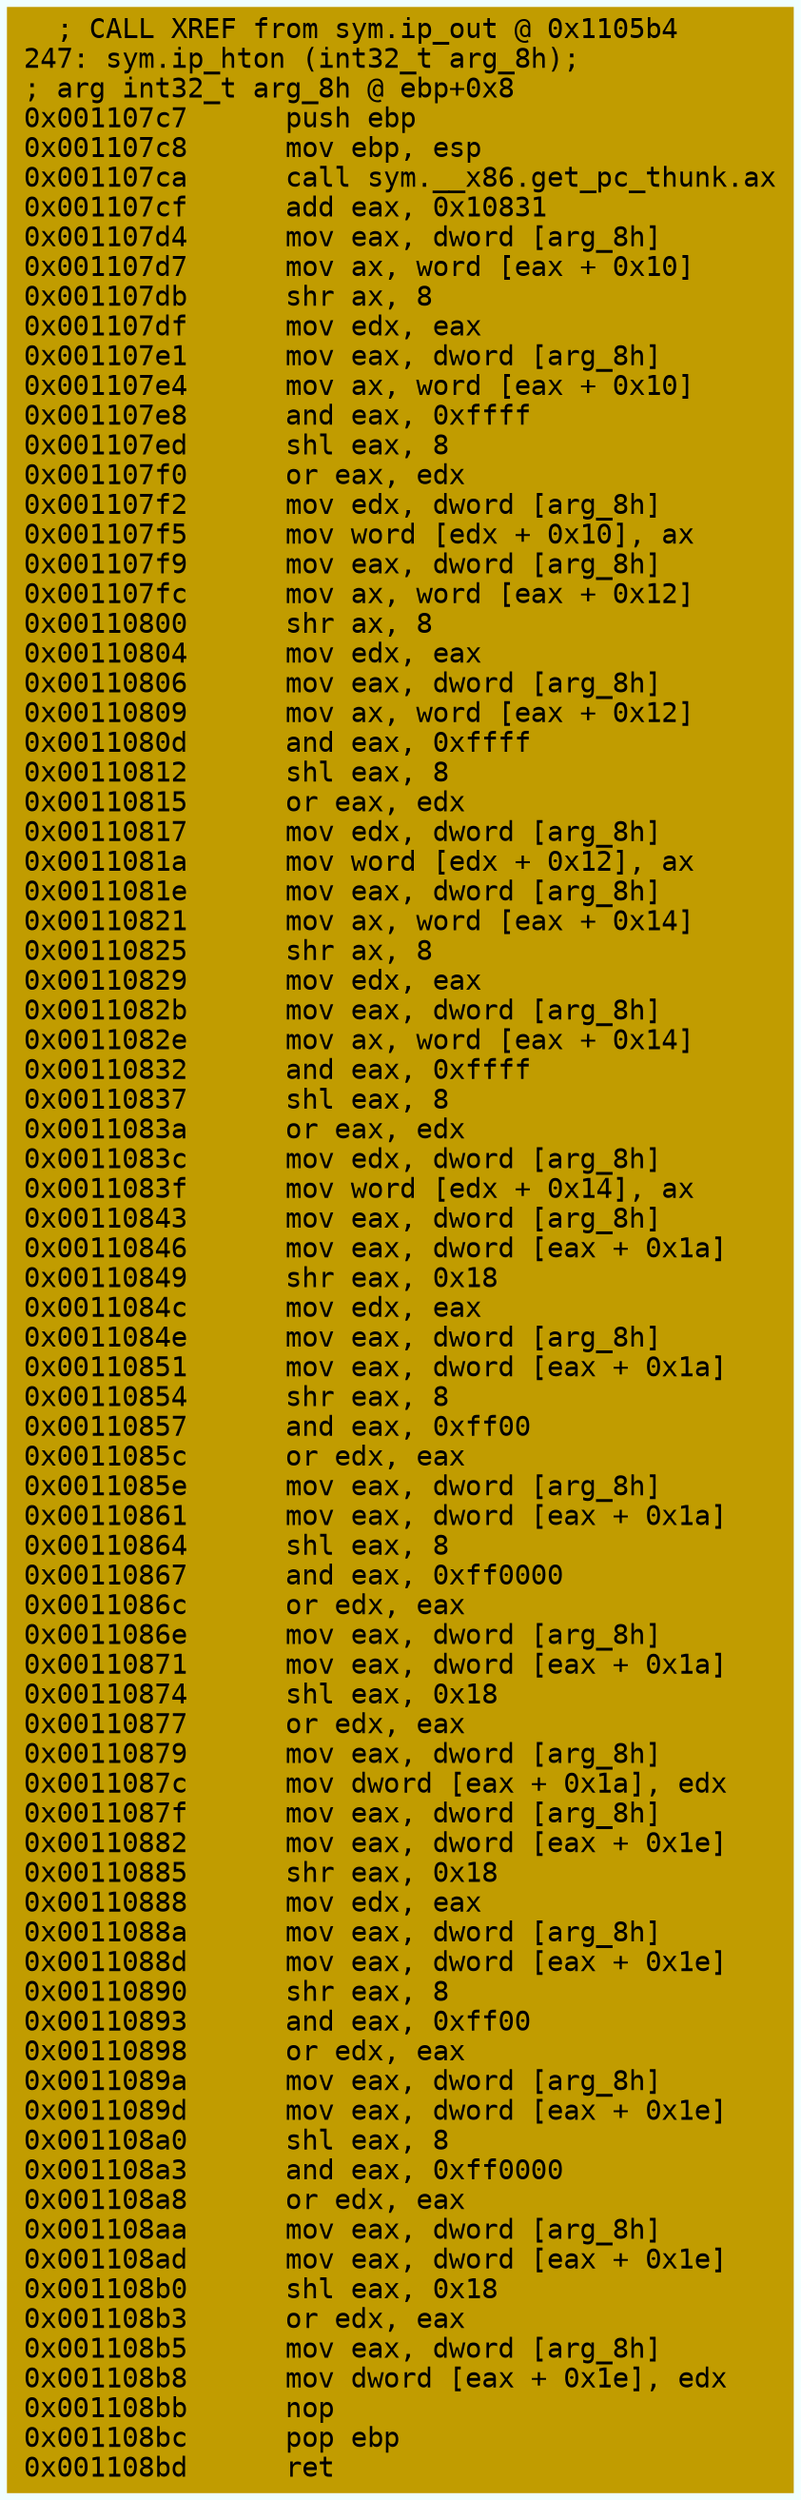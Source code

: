digraph code {
	graph [bgcolor=azure fontsize=8 fontname="Courier" splines="ortho"];
	node [fillcolor=gray style=filled shape=box];
	edge [arrowhead="normal"];
	"0x001107c7" [URL="sym.ip_hton/0x001107c7", fillcolor="#c19c00",color="#c19c00", fontname="Courier",label="  ; CALL XREF from sym.ip_out @ 0x1105b4\l247: sym.ip_hton (int32_t arg_8h);\l; arg int32_t arg_8h @ ebp+0x8\l0x001107c7      push ebp\l0x001107c8      mov ebp, esp\l0x001107ca      call sym.__x86.get_pc_thunk.ax\l0x001107cf      add eax, 0x10831\l0x001107d4      mov eax, dword [arg_8h]\l0x001107d7      mov ax, word [eax + 0x10]\l0x001107db      shr ax, 8\l0x001107df      mov edx, eax\l0x001107e1      mov eax, dword [arg_8h]\l0x001107e4      mov ax, word [eax + 0x10]\l0x001107e8      and eax, 0xffff\l0x001107ed      shl eax, 8\l0x001107f0      or eax, edx\l0x001107f2      mov edx, dword [arg_8h]\l0x001107f5      mov word [edx + 0x10], ax\l0x001107f9      mov eax, dword [arg_8h]\l0x001107fc      mov ax, word [eax + 0x12]\l0x00110800      shr ax, 8\l0x00110804      mov edx, eax\l0x00110806      mov eax, dword [arg_8h]\l0x00110809      mov ax, word [eax + 0x12]\l0x0011080d      and eax, 0xffff\l0x00110812      shl eax, 8\l0x00110815      or eax, edx\l0x00110817      mov edx, dword [arg_8h]\l0x0011081a      mov word [edx + 0x12], ax\l0x0011081e      mov eax, dword [arg_8h]\l0x00110821      mov ax, word [eax + 0x14]\l0x00110825      shr ax, 8\l0x00110829      mov edx, eax\l0x0011082b      mov eax, dword [arg_8h]\l0x0011082e      mov ax, word [eax + 0x14]\l0x00110832      and eax, 0xffff\l0x00110837      shl eax, 8\l0x0011083a      or eax, edx\l0x0011083c      mov edx, dword [arg_8h]\l0x0011083f      mov word [edx + 0x14], ax\l0x00110843      mov eax, dword [arg_8h]\l0x00110846      mov eax, dword [eax + 0x1a]\l0x00110849      shr eax, 0x18\l0x0011084c      mov edx, eax\l0x0011084e      mov eax, dword [arg_8h]\l0x00110851      mov eax, dword [eax + 0x1a]\l0x00110854      shr eax, 8\l0x00110857      and eax, 0xff00\l0x0011085c      or edx, eax\l0x0011085e      mov eax, dword [arg_8h]\l0x00110861      mov eax, dword [eax + 0x1a]\l0x00110864      shl eax, 8\l0x00110867      and eax, 0xff0000\l0x0011086c      or edx, eax\l0x0011086e      mov eax, dword [arg_8h]\l0x00110871      mov eax, dword [eax + 0x1a]\l0x00110874      shl eax, 0x18\l0x00110877      or edx, eax\l0x00110879      mov eax, dword [arg_8h]\l0x0011087c      mov dword [eax + 0x1a], edx\l0x0011087f      mov eax, dword [arg_8h]\l0x00110882      mov eax, dword [eax + 0x1e]\l0x00110885      shr eax, 0x18\l0x00110888      mov edx, eax\l0x0011088a      mov eax, dword [arg_8h]\l0x0011088d      mov eax, dword [eax + 0x1e]\l0x00110890      shr eax, 8\l0x00110893      and eax, 0xff00\l0x00110898      or edx, eax\l0x0011089a      mov eax, dword [arg_8h]\l0x0011089d      mov eax, dword [eax + 0x1e]\l0x001108a0      shl eax, 8\l0x001108a3      and eax, 0xff0000\l0x001108a8      or edx, eax\l0x001108aa      mov eax, dword [arg_8h]\l0x001108ad      mov eax, dword [eax + 0x1e]\l0x001108b0      shl eax, 0x18\l0x001108b3      or edx, eax\l0x001108b5      mov eax, dword [arg_8h]\l0x001108b8      mov dword [eax + 0x1e], edx\l0x001108bb      nop\l0x001108bc      pop ebp\l0x001108bd      ret\l"]
}
